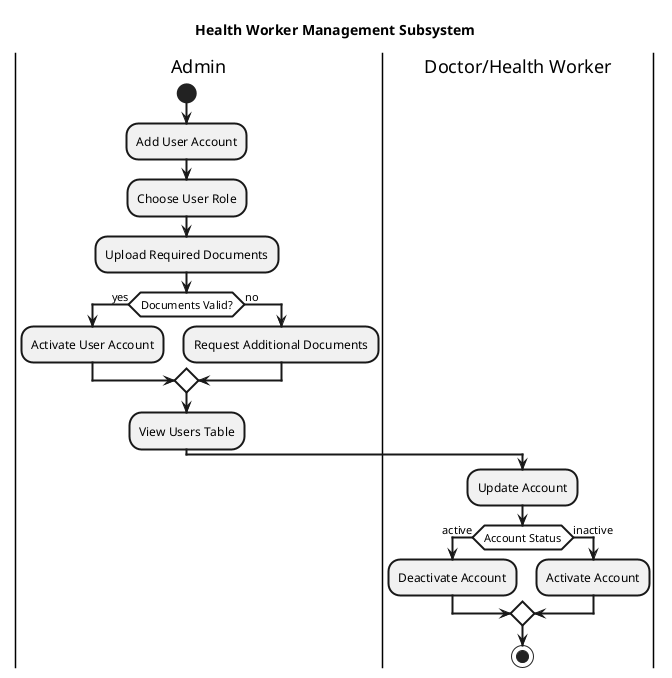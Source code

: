 @startuml
title Health Worker Management Subsystem
skinparam defaultTextAlignment center
skinparam ArrowThickness 2
skinparam ActivityBorderThickness 2
skinparam ActivityDiamondBackgroundColor white
skinparam ActivityDiamondBorderThickness 2

|Admin|
start
:Add User Account;
:Choose User Role;
:Upload Required Documents;
if (Documents Valid?) then (yes)
  :Activate User Account;
else (no)
  :Request Additional Documents;
endif
:View Users Table;

|Doctor/Health Worker|
:Update Account;
if (Account Status) then (active)
  :Deactivate Account;
else (inactive)
  :Activate Account;
endif
stop

@enduml